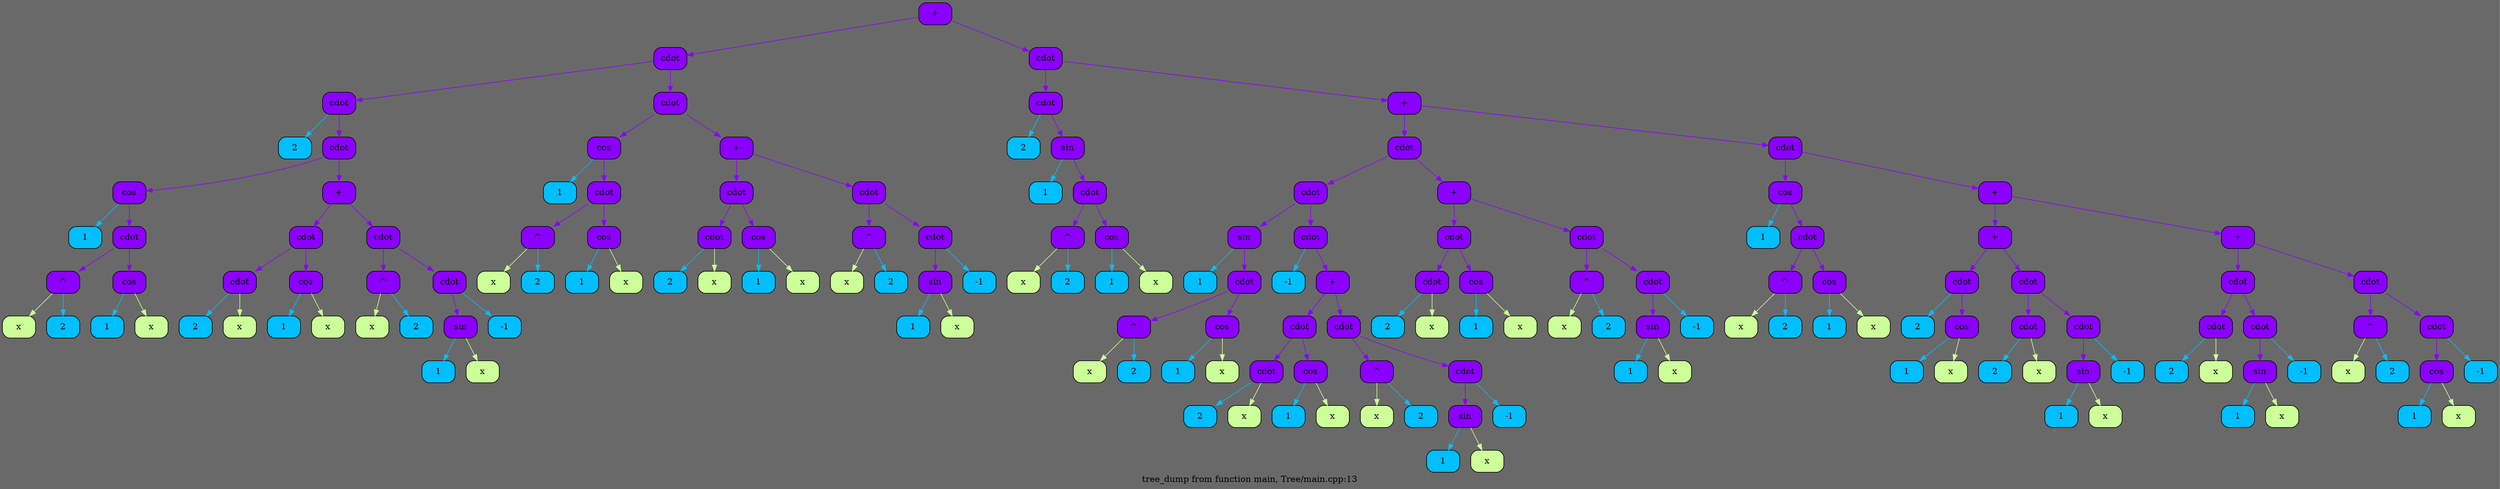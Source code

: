 digraph List {
	rankdir = HR;
	bgcolor = "#696969";
	node0 [shape = Mrecord, style = filled, fillcolor = "#8B00FF", label = "{+}"];
	node1 [shape = Mrecord, style = filled, fillcolor = "#8B00FF", label = "{ \cdot }"];
	node0 -> node1 [color = "#8B00FF"];
	node2 [shape = Mrecord, style = filled, fillcolor = "#8B00FF", label = "{ \cdot }"];
	node1 -> node2 [color = "#8B00FF"];
	node3 [shape = Mrecord, style = filled, fillcolor = "#00BFFF", label = "{2}"];
	node2 -> node3 [color = "#00BFFF"];
	node4 [shape = Mrecord, style = filled, fillcolor = "#8B00FF", label = "{ \cdot }"];
	node2 -> node4 [color = "#8B00FF"];
	node5 [shape = Mrecord, style = filled, fillcolor = "#8B00FF", label = "{\cos}"];
	node4 -> node5 [color = "#8B00FF"];
	node6 [shape = Mrecord, style = filled, fillcolor = "#00BFFF", label = "{1}"];
	node5 -> node6 [color = "#00BFFF"];
	node7 [shape = Mrecord, style = filled, fillcolor = "#8B00FF", label = "{ \cdot }"];
	node5 -> node7 [color = "#8B00FF"];
	node8 [shape = Mrecord, style = filled, fillcolor = "#8B00FF", label = "{^}"];
	node7 -> node8 [color = "#8B00FF"];
	node9 [shape = Mrecord, style = filled, fillcolor = "#ccff99", label = "{x}"];
	node8 -> node9 [color = "#ccff99"];
	node10 [shape = Mrecord, style = filled, fillcolor = "#00BFFF", label = "{2}"];
	node8 -> node10 [color = "#00BFFF"];
	node11 [shape = Mrecord, style = filled, fillcolor = "#8B00FF", label = "{\cos}"];
	node7 -> node11 [color = "#8B00FF"];
	node12 [shape = Mrecord, style = filled, fillcolor = "#00BFFF", label = "{1}"];
	node11 -> node12 [color = "#00BFFF"];
	node13 [shape = Mrecord, style = filled, fillcolor = "#ccff99", label = "{x}"];
	node11 -> node13 [color = "#ccff99"];
	node14 [shape = Mrecord, style = filled, fillcolor = "#8B00FF", label = "{+}"];
	node4 -> node14 [color = "#8B00FF"];
	node15 [shape = Mrecord, style = filled, fillcolor = "#8B00FF", label = "{ \cdot }"];
	node14 -> node15 [color = "#8B00FF"];
	node16 [shape = Mrecord, style = filled, fillcolor = "#8B00FF", label = "{ \cdot }"];
	node15 -> node16 [color = "#8B00FF"];
	node17 [shape = Mrecord, style = filled, fillcolor = "#00BFFF", label = "{2}"];
	node16 -> node17 [color = "#00BFFF"];
	node18 [shape = Mrecord, style = filled, fillcolor = "#ccff99", label = "{x}"];
	node16 -> node18 [color = "#ccff99"];
	node19 [shape = Mrecord, style = filled, fillcolor = "#8B00FF", label = "{\cos}"];
	node15 -> node19 [color = "#8B00FF"];
	node20 [shape = Mrecord, style = filled, fillcolor = "#00BFFF", label = "{1}"];
	node19 -> node20 [color = "#00BFFF"];
	node21 [shape = Mrecord, style = filled, fillcolor = "#ccff99", label = "{x}"];
	node19 -> node21 [color = "#ccff99"];
	node22 [shape = Mrecord, style = filled, fillcolor = "#8B00FF", label = "{ \cdot }"];
	node14 -> node22 [color = "#8B00FF"];
	node23 [shape = Mrecord, style = filled, fillcolor = "#8B00FF", label = "{^}"];
	node22 -> node23 [color = "#8B00FF"];
	node24 [shape = Mrecord, style = filled, fillcolor = "#ccff99", label = "{x}"];
	node23 -> node24 [color = "#ccff99"];
	node25 [shape = Mrecord, style = filled, fillcolor = "#00BFFF", label = "{2}"];
	node23 -> node25 [color = "#00BFFF"];
	node26 [shape = Mrecord, style = filled, fillcolor = "#8B00FF", label = "{ \cdot }"];
	node22 -> node26 [color = "#8B00FF"];
	node27 [shape = Mrecord, style = filled, fillcolor = "#8B00FF", label = "{\sin}"];
	node26 -> node27 [color = "#8B00FF"];
	node28 [shape = Mrecord, style = filled, fillcolor = "#00BFFF", label = "{1}"];
	node27 -> node28 [color = "#00BFFF"];
	node29 [shape = Mrecord, style = filled, fillcolor = "#ccff99", label = "{x}"];
	node27 -> node29 [color = "#ccff99"];
	node30 [shape = Mrecord, style = filled, fillcolor = "#00BFFF", label = "{-1}"];
	node26 -> node30 [color = "#00BFFF"];
	node31 [shape = Mrecord, style = filled, fillcolor = "#8B00FF", label = "{ \cdot }"];
	node1 -> node31 [color = "#8B00FF"];
	node32 [shape = Mrecord, style = filled, fillcolor = "#8B00FF", label = "{\cos}"];
	node31 -> node32 [color = "#8B00FF"];
	node33 [shape = Mrecord, style = filled, fillcolor = "#00BFFF", label = "{1}"];
	node32 -> node33 [color = "#00BFFF"];
	node34 [shape = Mrecord, style = filled, fillcolor = "#8B00FF", label = "{ \cdot }"];
	node32 -> node34 [color = "#8B00FF"];
	node35 [shape = Mrecord, style = filled, fillcolor = "#8B00FF", label = "{^}"];
	node34 -> node35 [color = "#8B00FF"];
	node36 [shape = Mrecord, style = filled, fillcolor = "#ccff99", label = "{x}"];
	node35 -> node36 [color = "#ccff99"];
	node37 [shape = Mrecord, style = filled, fillcolor = "#00BFFF", label = "{2}"];
	node35 -> node37 [color = "#00BFFF"];
	node38 [shape = Mrecord, style = filled, fillcolor = "#8B00FF", label = "{\cos}"];
	node34 -> node38 [color = "#8B00FF"];
	node39 [shape = Mrecord, style = filled, fillcolor = "#00BFFF", label = "{1}"];
	node38 -> node39 [color = "#00BFFF"];
	node40 [shape = Mrecord, style = filled, fillcolor = "#ccff99", label = "{x}"];
	node38 -> node40 [color = "#ccff99"];
	node41 [shape = Mrecord, style = filled, fillcolor = "#8B00FF", label = "{+}"];
	node31 -> node41 [color = "#8B00FF"];
	node42 [shape = Mrecord, style = filled, fillcolor = "#8B00FF", label = "{ \cdot }"];
	node41 -> node42 [color = "#8B00FF"];
	node43 [shape = Mrecord, style = filled, fillcolor = "#8B00FF", label = "{ \cdot }"];
	node42 -> node43 [color = "#8B00FF"];
	node44 [shape = Mrecord, style = filled, fillcolor = "#00BFFF", label = "{2}"];
	node43 -> node44 [color = "#00BFFF"];
	node45 [shape = Mrecord, style = filled, fillcolor = "#ccff99", label = "{x}"];
	node43 -> node45 [color = "#ccff99"];
	node46 [shape = Mrecord, style = filled, fillcolor = "#8B00FF", label = "{\cos}"];
	node42 -> node46 [color = "#8B00FF"];
	node47 [shape = Mrecord, style = filled, fillcolor = "#00BFFF", label = "{1}"];
	node46 -> node47 [color = "#00BFFF"];
	node48 [shape = Mrecord, style = filled, fillcolor = "#ccff99", label = "{x}"];
	node46 -> node48 [color = "#ccff99"];
	node49 [shape = Mrecord, style = filled, fillcolor = "#8B00FF", label = "{ \cdot }"];
	node41 -> node49 [color = "#8B00FF"];
	node50 [shape = Mrecord, style = filled, fillcolor = "#8B00FF", label = "{^}"];
	node49 -> node50 [color = "#8B00FF"];
	node51 [shape = Mrecord, style = filled, fillcolor = "#ccff99", label = "{x}"];
	node50 -> node51 [color = "#ccff99"];
	node52 [shape = Mrecord, style = filled, fillcolor = "#00BFFF", label = "{2}"];
	node50 -> node52 [color = "#00BFFF"];
	node53 [shape = Mrecord, style = filled, fillcolor = "#8B00FF", label = "{ \cdot }"];
	node49 -> node53 [color = "#8B00FF"];
	node54 [shape = Mrecord, style = filled, fillcolor = "#8B00FF", label = "{\sin}"];
	node53 -> node54 [color = "#8B00FF"];
	node55 [shape = Mrecord, style = filled, fillcolor = "#00BFFF", label = "{1}"];
	node54 -> node55 [color = "#00BFFF"];
	node56 [shape = Mrecord, style = filled, fillcolor = "#ccff99", label = "{x}"];
	node54 -> node56 [color = "#ccff99"];
	node57 [shape = Mrecord, style = filled, fillcolor = "#00BFFF", label = "{-1}"];
	node53 -> node57 [color = "#00BFFF"];
	node58 [shape = Mrecord, style = filled, fillcolor = "#8B00FF", label = "{ \cdot }"];
	node0 -> node58 [color = "#8B00FF"];
	node59 [shape = Mrecord, style = filled, fillcolor = "#8B00FF", label = "{ \cdot }"];
	node58 -> node59 [color = "#8B00FF"];
	node60 [shape = Mrecord, style = filled, fillcolor = "#00BFFF", label = "{2}"];
	node59 -> node60 [color = "#00BFFF"];
	node61 [shape = Mrecord, style = filled, fillcolor = "#8B00FF", label = "{\sin}"];
	node59 -> node61 [color = "#8B00FF"];
	node62 [shape = Mrecord, style = filled, fillcolor = "#00BFFF", label = "{1}"];
	node61 -> node62 [color = "#00BFFF"];
	node63 [shape = Mrecord, style = filled, fillcolor = "#8B00FF", label = "{ \cdot }"];
	node61 -> node63 [color = "#8B00FF"];
	node64 [shape = Mrecord, style = filled, fillcolor = "#8B00FF", label = "{^}"];
	node63 -> node64 [color = "#8B00FF"];
	node65 [shape = Mrecord, style = filled, fillcolor = "#ccff99", label = "{x}"];
	node64 -> node65 [color = "#ccff99"];
	node66 [shape = Mrecord, style = filled, fillcolor = "#00BFFF", label = "{2}"];
	node64 -> node66 [color = "#00BFFF"];
	node67 [shape = Mrecord, style = filled, fillcolor = "#8B00FF", label = "{\cos}"];
	node63 -> node67 [color = "#8B00FF"];
	node68 [shape = Mrecord, style = filled, fillcolor = "#00BFFF", label = "{1}"];
	node67 -> node68 [color = "#00BFFF"];
	node69 [shape = Mrecord, style = filled, fillcolor = "#ccff99", label = "{x}"];
	node67 -> node69 [color = "#ccff99"];
	node70 [shape = Mrecord, style = filled, fillcolor = "#8B00FF", label = "{+}"];
	node58 -> node70 [color = "#8B00FF"];
	node71 [shape = Mrecord, style = filled, fillcolor = "#8B00FF", label = "{ \cdot }"];
	node70 -> node71 [color = "#8B00FF"];
	node72 [shape = Mrecord, style = filled, fillcolor = "#8B00FF", label = "{ \cdot }"];
	node71 -> node72 [color = "#8B00FF"];
	node73 [shape = Mrecord, style = filled, fillcolor = "#8B00FF", label = "{\sin}"];
	node72 -> node73 [color = "#8B00FF"];
	node74 [shape = Mrecord, style = filled, fillcolor = "#00BFFF", label = "{1}"];
	node73 -> node74 [color = "#00BFFF"];
	node75 [shape = Mrecord, style = filled, fillcolor = "#8B00FF", label = "{ \cdot }"];
	node73 -> node75 [color = "#8B00FF"];
	node76 [shape = Mrecord, style = filled, fillcolor = "#8B00FF", label = "{^}"];
	node75 -> node76 [color = "#8B00FF"];
	node77 [shape = Mrecord, style = filled, fillcolor = "#ccff99", label = "{x}"];
	node76 -> node77 [color = "#ccff99"];
	node78 [shape = Mrecord, style = filled, fillcolor = "#00BFFF", label = "{2}"];
	node76 -> node78 [color = "#00BFFF"];
	node79 [shape = Mrecord, style = filled, fillcolor = "#8B00FF", label = "{\cos}"];
	node75 -> node79 [color = "#8B00FF"];
	node80 [shape = Mrecord, style = filled, fillcolor = "#00BFFF", label = "{1}"];
	node79 -> node80 [color = "#00BFFF"];
	node81 [shape = Mrecord, style = filled, fillcolor = "#ccff99", label = "{x}"];
	node79 -> node81 [color = "#ccff99"];
	node82 [shape = Mrecord, style = filled, fillcolor = "#8B00FF", label = "{ \cdot }"];
	node72 -> node82 [color = "#8B00FF"];
	node83 [shape = Mrecord, style = filled, fillcolor = "#00BFFF", label = "{-1}"];
	node82 -> node83 [color = "#00BFFF"];
	node84 [shape = Mrecord, style = filled, fillcolor = "#8B00FF", label = "{+}"];
	node82 -> node84 [color = "#8B00FF"];
	node85 [shape = Mrecord, style = filled, fillcolor = "#8B00FF", label = "{ \cdot }"];
	node84 -> node85 [color = "#8B00FF"];
	node86 [shape = Mrecord, style = filled, fillcolor = "#8B00FF", label = "{ \cdot }"];
	node85 -> node86 [color = "#8B00FF"];
	node87 [shape = Mrecord, style = filled, fillcolor = "#00BFFF", label = "{2}"];
	node86 -> node87 [color = "#00BFFF"];
	node88 [shape = Mrecord, style = filled, fillcolor = "#ccff99", label = "{x}"];
	node86 -> node88 [color = "#ccff99"];
	node89 [shape = Mrecord, style = filled, fillcolor = "#8B00FF", label = "{\cos}"];
	node85 -> node89 [color = "#8B00FF"];
	node90 [shape = Mrecord, style = filled, fillcolor = "#00BFFF", label = "{1}"];
	node89 -> node90 [color = "#00BFFF"];
	node91 [shape = Mrecord, style = filled, fillcolor = "#ccff99", label = "{x}"];
	node89 -> node91 [color = "#ccff99"];
	node92 [shape = Mrecord, style = filled, fillcolor = "#8B00FF", label = "{ \cdot }"];
	node84 -> node92 [color = "#8B00FF"];
	node93 [shape = Mrecord, style = filled, fillcolor = "#8B00FF", label = "{^}"];
	node92 -> node93 [color = "#8B00FF"];
	node94 [shape = Mrecord, style = filled, fillcolor = "#ccff99", label = "{x}"];
	node93 -> node94 [color = "#ccff99"];
	node95 [shape = Mrecord, style = filled, fillcolor = "#00BFFF", label = "{2}"];
	node93 -> node95 [color = "#00BFFF"];
	node96 [shape = Mrecord, style = filled, fillcolor = "#8B00FF", label = "{ \cdot }"];
	node92 -> node96 [color = "#8B00FF"];
	node97 [shape = Mrecord, style = filled, fillcolor = "#8B00FF", label = "{\sin}"];
	node96 -> node97 [color = "#8B00FF"];
	node98 [shape = Mrecord, style = filled, fillcolor = "#00BFFF", label = "{1}"];
	node97 -> node98 [color = "#00BFFF"];
	node99 [shape = Mrecord, style = filled, fillcolor = "#ccff99", label = "{x}"];
	node97 -> node99 [color = "#ccff99"];
	node100 [shape = Mrecord, style = filled, fillcolor = "#00BFFF", label = "{-1}"];
	node96 -> node100 [color = "#00BFFF"];
	node101 [shape = Mrecord, style = filled, fillcolor = "#8B00FF", label = "{+}"];
	node71 -> node101 [color = "#8B00FF"];
	node102 [shape = Mrecord, style = filled, fillcolor = "#8B00FF", label = "{ \cdot }"];
	node101 -> node102 [color = "#8B00FF"];
	node103 [shape = Mrecord, style = filled, fillcolor = "#8B00FF", label = "{ \cdot }"];
	node102 -> node103 [color = "#8B00FF"];
	node104 [shape = Mrecord, style = filled, fillcolor = "#00BFFF", label = "{2}"];
	node103 -> node104 [color = "#00BFFF"];
	node105 [shape = Mrecord, style = filled, fillcolor = "#ccff99", label = "{x}"];
	node103 -> node105 [color = "#ccff99"];
	node106 [shape = Mrecord, style = filled, fillcolor = "#8B00FF", label = "{\cos}"];
	node102 -> node106 [color = "#8B00FF"];
	node107 [shape = Mrecord, style = filled, fillcolor = "#00BFFF", label = "{1}"];
	node106 -> node107 [color = "#00BFFF"];
	node108 [shape = Mrecord, style = filled, fillcolor = "#ccff99", label = "{x}"];
	node106 -> node108 [color = "#ccff99"];
	node109 [shape = Mrecord, style = filled, fillcolor = "#8B00FF", label = "{ \cdot }"];
	node101 -> node109 [color = "#8B00FF"];
	node110 [shape = Mrecord, style = filled, fillcolor = "#8B00FF", label = "{^}"];
	node109 -> node110 [color = "#8B00FF"];
	node111 [shape = Mrecord, style = filled, fillcolor = "#ccff99", label = "{x}"];
	node110 -> node111 [color = "#ccff99"];
	node112 [shape = Mrecord, style = filled, fillcolor = "#00BFFF", label = "{2}"];
	node110 -> node112 [color = "#00BFFF"];
	node113 [shape = Mrecord, style = filled, fillcolor = "#8B00FF", label = "{ \cdot }"];
	node109 -> node113 [color = "#8B00FF"];
	node114 [shape = Mrecord, style = filled, fillcolor = "#8B00FF", label = "{\sin}"];
	node113 -> node114 [color = "#8B00FF"];
	node115 [shape = Mrecord, style = filled, fillcolor = "#00BFFF", label = "{1}"];
	node114 -> node115 [color = "#00BFFF"];
	node116 [shape = Mrecord, style = filled, fillcolor = "#ccff99", label = "{x}"];
	node114 -> node116 [color = "#ccff99"];
	node117 [shape = Mrecord, style = filled, fillcolor = "#00BFFF", label = "{-1}"];
	node113 -> node117 [color = "#00BFFF"];
	node118 [shape = Mrecord, style = filled, fillcolor = "#8B00FF", label = "{ \cdot }"];
	node70 -> node118 [color = "#8B00FF"];
	node119 [shape = Mrecord, style = filled, fillcolor = "#8B00FF", label = "{\cos}"];
	node118 -> node119 [color = "#8B00FF"];
	node120 [shape = Mrecord, style = filled, fillcolor = "#00BFFF", label = "{1}"];
	node119 -> node120 [color = "#00BFFF"];
	node121 [shape = Mrecord, style = filled, fillcolor = "#8B00FF", label = "{ \cdot }"];
	node119 -> node121 [color = "#8B00FF"];
	node122 [shape = Mrecord, style = filled, fillcolor = "#8B00FF", label = "{^}"];
	node121 -> node122 [color = "#8B00FF"];
	node123 [shape = Mrecord, style = filled, fillcolor = "#ccff99", label = "{x}"];
	node122 -> node123 [color = "#ccff99"];
	node124 [shape = Mrecord, style = filled, fillcolor = "#00BFFF", label = "{2}"];
	node122 -> node124 [color = "#00BFFF"];
	node125 [shape = Mrecord, style = filled, fillcolor = "#8B00FF", label = "{\cos}"];
	node121 -> node125 [color = "#8B00FF"];
	node126 [shape = Mrecord, style = filled, fillcolor = "#00BFFF", label = "{1}"];
	node125 -> node126 [color = "#00BFFF"];
	node127 [shape = Mrecord, style = filled, fillcolor = "#ccff99", label = "{x}"];
	node125 -> node127 [color = "#ccff99"];
	node128 [shape = Mrecord, style = filled, fillcolor = "#8B00FF", label = "{+}"];
	node118 -> node128 [color = "#8B00FF"];
	node129 [shape = Mrecord, style = filled, fillcolor = "#8B00FF", label = "{+}"];
	node128 -> node129 [color = "#8B00FF"];
	node130 [shape = Mrecord, style = filled, fillcolor = "#8B00FF", label = "{ \cdot }"];
	node129 -> node130 [color = "#8B00FF"];
	node131 [shape = Mrecord, style = filled, fillcolor = "#00BFFF", label = "{2}"];
	node130 -> node131 [color = "#00BFFF"];
	node132 [shape = Mrecord, style = filled, fillcolor = "#8B00FF", label = "{\cos}"];
	node130 -> node132 [color = "#8B00FF"];
	node133 [shape = Mrecord, style = filled, fillcolor = "#00BFFF", label = "{1}"];
	node132 -> node133 [color = "#00BFFF"];
	node134 [shape = Mrecord, style = filled, fillcolor = "#ccff99", label = "{x}"];
	node132 -> node134 [color = "#ccff99"];
	node135 [shape = Mrecord, style = filled, fillcolor = "#8B00FF", label = "{ \cdot }"];
	node129 -> node135 [color = "#8B00FF"];
	node136 [shape = Mrecord, style = filled, fillcolor = "#8B00FF", label = "{ \cdot }"];
	node135 -> node136 [color = "#8B00FF"];
	node137 [shape = Mrecord, style = filled, fillcolor = "#00BFFF", label = "{2}"];
	node136 -> node137 [color = "#00BFFF"];
	node138 [shape = Mrecord, style = filled, fillcolor = "#ccff99", label = "{x}"];
	node136 -> node138 [color = "#ccff99"];
	node139 [shape = Mrecord, style = filled, fillcolor = "#8B00FF", label = "{ \cdot }"];
	node135 -> node139 [color = "#8B00FF"];
	node140 [shape = Mrecord, style = filled, fillcolor = "#8B00FF", label = "{\sin}"];
	node139 -> node140 [color = "#8B00FF"];
	node141 [shape = Mrecord, style = filled, fillcolor = "#00BFFF", label = "{1}"];
	node140 -> node141 [color = "#00BFFF"];
	node142 [shape = Mrecord, style = filled, fillcolor = "#ccff99", label = "{x}"];
	node140 -> node142 [color = "#ccff99"];
	node143 [shape = Mrecord, style = filled, fillcolor = "#00BFFF", label = "{-1}"];
	node139 -> node143 [color = "#00BFFF"];
	node144 [shape = Mrecord, style = filled, fillcolor = "#8B00FF", label = "{+}"];
	node128 -> node144 [color = "#8B00FF"];
	node145 [shape = Mrecord, style = filled, fillcolor = "#8B00FF", label = "{ \cdot }"];
	node144 -> node145 [color = "#8B00FF"];
	node146 [shape = Mrecord, style = filled, fillcolor = "#8B00FF", label = "{ \cdot }"];
	node145 -> node146 [color = "#8B00FF"];
	node147 [shape = Mrecord, style = filled, fillcolor = "#00BFFF", label = "{2}"];
	node146 -> node147 [color = "#00BFFF"];
	node148 [shape = Mrecord, style = filled, fillcolor = "#ccff99", label = "{x}"];
	node146 -> node148 [color = "#ccff99"];
	node149 [shape = Mrecord, style = filled, fillcolor = "#8B00FF", label = "{ \cdot }"];
	node145 -> node149 [color = "#8B00FF"];
	node150 [shape = Mrecord, style = filled, fillcolor = "#8B00FF", label = "{\sin}"];
	node149 -> node150 [color = "#8B00FF"];
	node151 [shape = Mrecord, style = filled, fillcolor = "#00BFFF", label = "{1}"];
	node150 -> node151 [color = "#00BFFF"];
	node152 [shape = Mrecord, style = filled, fillcolor = "#ccff99", label = "{x}"];
	node150 -> node152 [color = "#ccff99"];
	node153 [shape = Mrecord, style = filled, fillcolor = "#00BFFF", label = "{-1}"];
	node149 -> node153 [color = "#00BFFF"];
	node154 [shape = Mrecord, style = filled, fillcolor = "#8B00FF", label = "{ \cdot }"];
	node144 -> node154 [color = "#8B00FF"];
	node155 [shape = Mrecord, style = filled, fillcolor = "#8B00FF", label = "{^}"];
	node154 -> node155 [color = "#8B00FF"];
	node156 [shape = Mrecord, style = filled, fillcolor = "#ccff99", label = "{x}"];
	node155 -> node156 [color = "#ccff99"];
	node157 [shape = Mrecord, style = filled, fillcolor = "#00BFFF", label = "{2}"];
	node155 -> node157 [color = "#00BFFF"];
	node158 [shape = Mrecord, style = filled, fillcolor = "#8B00FF", label = "{ \cdot }"];
	node154 -> node158 [color = "#8B00FF"];
	node159 [shape = Mrecord, style = filled, fillcolor = "#8B00FF", label = "{\cos}"];
	node158 -> node159 [color = "#8B00FF"];
	node160 [shape = Mrecord, style = filled, fillcolor = "#00BFFF", label = "{1}"];
	node159 -> node160 [color = "#00BFFF"];
	node161 [shape = Mrecord, style = filled, fillcolor = "#ccff99", label = "{x}"];
	node159 -> node161 [color = "#ccff99"];
	node162 [shape = Mrecord, style = filled, fillcolor = "#00BFFF", label = "{-1}"];
	node158 -> node162 [color = "#00BFFF"];
	label = "tree_dump from function main, Tree/main.cpp:13";}

